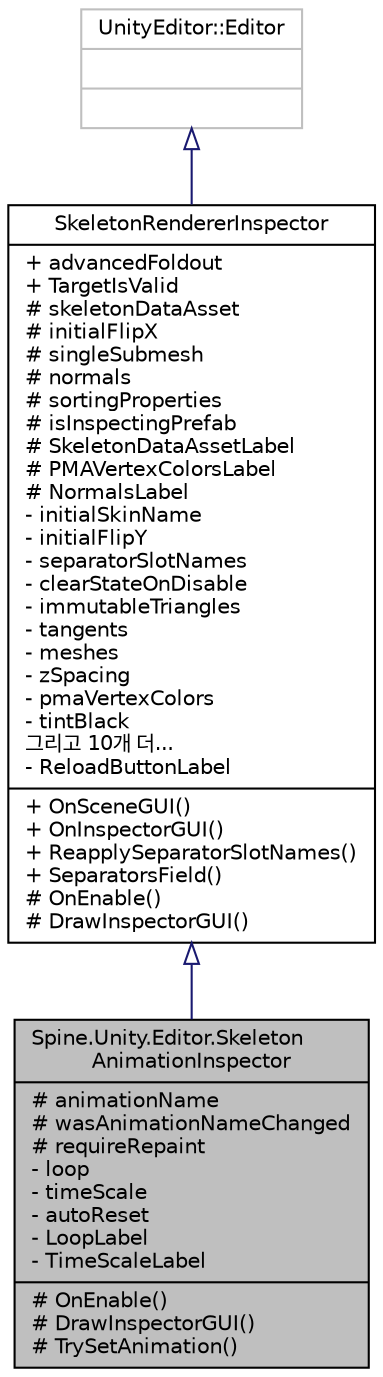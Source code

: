 digraph "Spine.Unity.Editor.SkeletonAnimationInspector"
{
 // LATEX_PDF_SIZE
  edge [fontname="Helvetica",fontsize="10",labelfontname="Helvetica",labelfontsize="10"];
  node [fontname="Helvetica",fontsize="10",shape=record];
  Node1 [label="{Spine.Unity.Editor.Skeleton\lAnimationInspector\n|# animationName\l# wasAnimationNameChanged\l# requireRepaint\l- loop\l- timeScale\l- autoReset\l- LoopLabel\l- TimeScaleLabel\l|# OnEnable()\l# DrawInspectorGUI()\l# TrySetAnimation()\l}",height=0.2,width=0.4,color="black", fillcolor="grey75", style="filled", fontcolor="black",tooltip=" "];
  Node2 -> Node1 [dir="back",color="midnightblue",fontsize="10",style="solid",arrowtail="onormal",fontname="Helvetica"];
  Node2 [label="{SkeletonRendererInspector\n|+ advancedFoldout\l+ TargetIsValid\l# skeletonDataAsset\l# initialFlipX\l# singleSubmesh\l# normals\l# sortingProperties\l# isInspectingPrefab\l# SkeletonDataAssetLabel\l# PMAVertexColorsLabel\l# NormalsLabel\l- initialSkinName\l- initialFlipY\l- separatorSlotNames\l- clearStateOnDisable\l- immutableTriangles\l- tangents\l- meshes\l- zSpacing\l- pmaVertexColors\l- tintBlack\l그리고 10개 더...\l- ReloadButtonLabel\l|+ OnSceneGUI()\l+ OnInspectorGUI()\l+ ReapplySeparatorSlotNames()\l+ SeparatorsField()\l# OnEnable()\l# DrawInspectorGUI()\l}",height=0.2,width=0.4,color="black", fillcolor="white", style="filled",URL="$class_spine_1_1_unity_1_1_editor_1_1_skeleton_renderer_inspector.html",tooltip=" "];
  Node3 -> Node2 [dir="back",color="midnightblue",fontsize="10",style="solid",arrowtail="onormal",fontname="Helvetica"];
  Node3 [label="{UnityEditor::Editor\n||}",height=0.2,width=0.4,color="grey75", fillcolor="white", style="filled",tooltip=" "];
}
